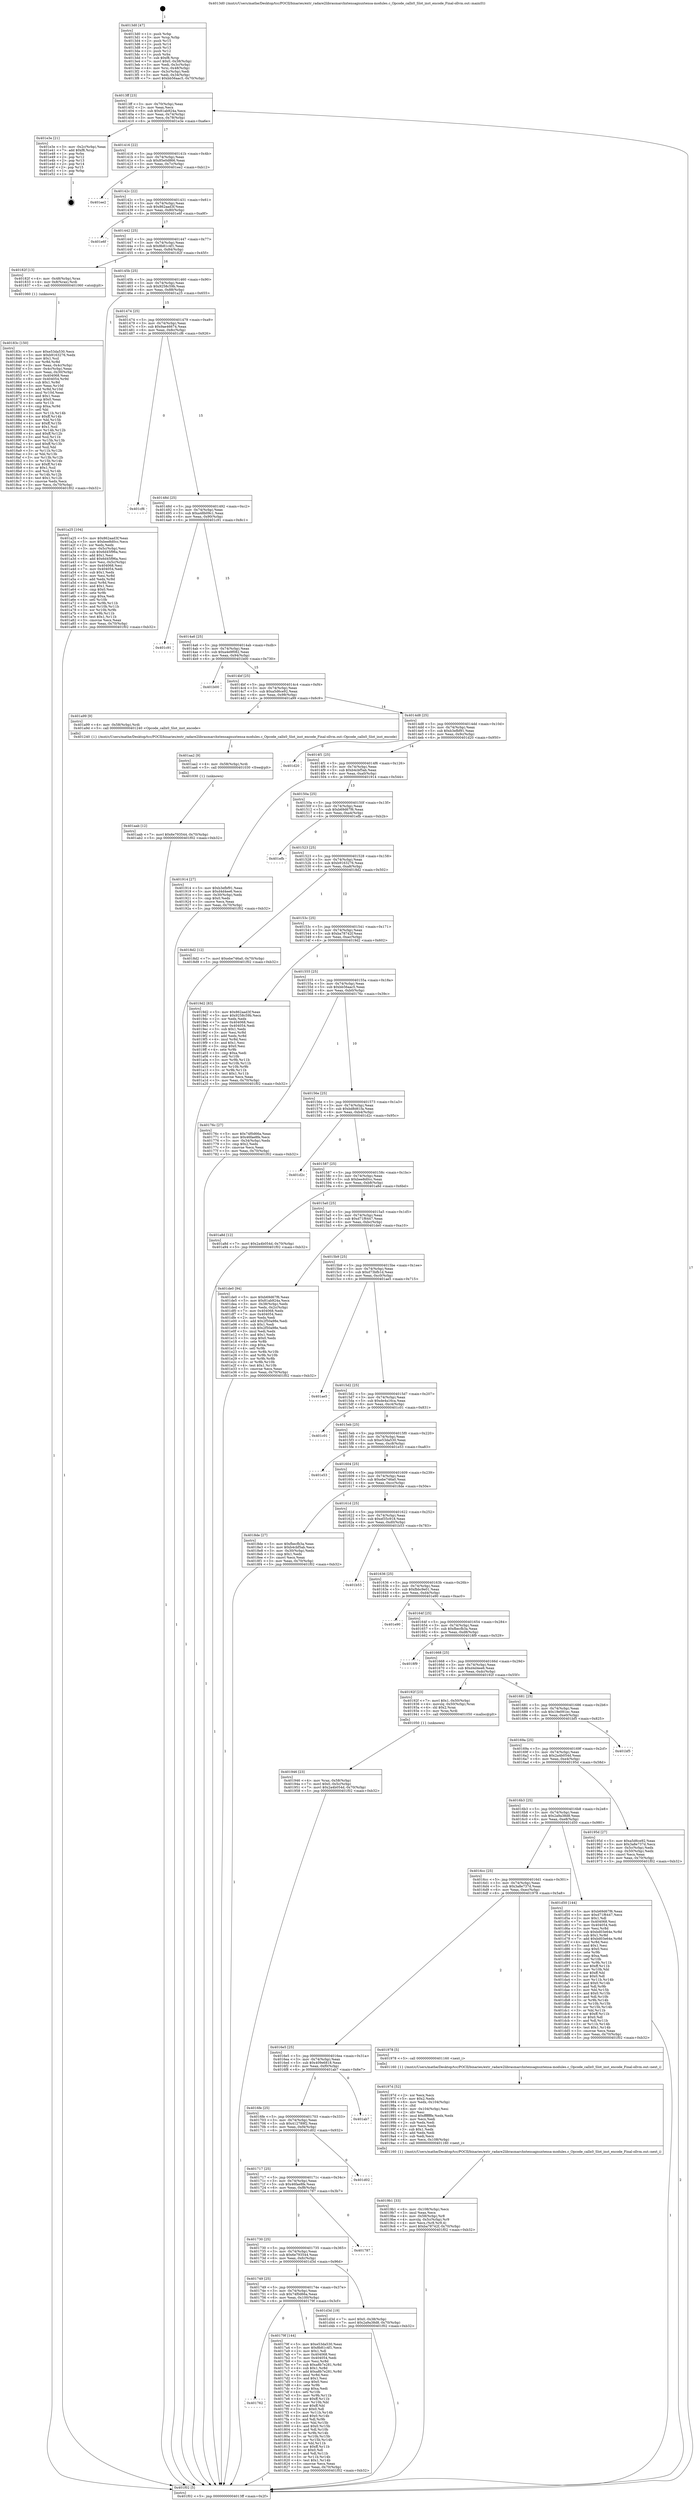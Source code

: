 digraph "0x4013d0" {
  label = "0x4013d0 (/mnt/c/Users/mathe/Desktop/tcc/POCII/binaries/extr_radare2librasmarchxtensagnuxtensa-modules.c_Opcode_callx0_Slot_inst_encode_Final-ollvm.out::main(0))"
  labelloc = "t"
  node[shape=record]

  Entry [label="",width=0.3,height=0.3,shape=circle,fillcolor=black,style=filled]
  "0x4013ff" [label="{
     0x4013ff [23]\l
     | [instrs]\l
     &nbsp;&nbsp;0x4013ff \<+3\>: mov -0x70(%rbp),%eax\l
     &nbsp;&nbsp;0x401402 \<+2\>: mov %eax,%ecx\l
     &nbsp;&nbsp;0x401404 \<+6\>: sub $0x81ab924a,%ecx\l
     &nbsp;&nbsp;0x40140a \<+3\>: mov %eax,-0x74(%rbp)\l
     &nbsp;&nbsp;0x40140d \<+3\>: mov %ecx,-0x78(%rbp)\l
     &nbsp;&nbsp;0x401410 \<+6\>: je 0000000000401e3e \<main+0xa6e\>\l
  }"]
  "0x401e3e" [label="{
     0x401e3e [21]\l
     | [instrs]\l
     &nbsp;&nbsp;0x401e3e \<+3\>: mov -0x2c(%rbp),%eax\l
     &nbsp;&nbsp;0x401e41 \<+7\>: add $0xf8,%rsp\l
     &nbsp;&nbsp;0x401e48 \<+1\>: pop %rbx\l
     &nbsp;&nbsp;0x401e49 \<+2\>: pop %r12\l
     &nbsp;&nbsp;0x401e4b \<+2\>: pop %r13\l
     &nbsp;&nbsp;0x401e4d \<+2\>: pop %r14\l
     &nbsp;&nbsp;0x401e4f \<+2\>: pop %r15\l
     &nbsp;&nbsp;0x401e51 \<+1\>: pop %rbp\l
     &nbsp;&nbsp;0x401e52 \<+1\>: ret\l
  }"]
  "0x401416" [label="{
     0x401416 [22]\l
     | [instrs]\l
     &nbsp;&nbsp;0x401416 \<+5\>: jmp 000000000040141b \<main+0x4b\>\l
     &nbsp;&nbsp;0x40141b \<+3\>: mov -0x74(%rbp),%eax\l
     &nbsp;&nbsp;0x40141e \<+5\>: sub $0x85e0d866,%eax\l
     &nbsp;&nbsp;0x401423 \<+3\>: mov %eax,-0x7c(%rbp)\l
     &nbsp;&nbsp;0x401426 \<+6\>: je 0000000000401ee2 \<main+0xb12\>\l
  }"]
  Exit [label="",width=0.3,height=0.3,shape=circle,fillcolor=black,style=filled,peripheries=2]
  "0x401ee2" [label="{
     0x401ee2\l
  }", style=dashed]
  "0x40142c" [label="{
     0x40142c [22]\l
     | [instrs]\l
     &nbsp;&nbsp;0x40142c \<+5\>: jmp 0000000000401431 \<main+0x61\>\l
     &nbsp;&nbsp;0x401431 \<+3\>: mov -0x74(%rbp),%eax\l
     &nbsp;&nbsp;0x401434 \<+5\>: sub $0x862aad3f,%eax\l
     &nbsp;&nbsp;0x401439 \<+3\>: mov %eax,-0x80(%rbp)\l
     &nbsp;&nbsp;0x40143c \<+6\>: je 0000000000401e6f \<main+0xa9f\>\l
  }"]
  "0x401aab" [label="{
     0x401aab [12]\l
     | [instrs]\l
     &nbsp;&nbsp;0x401aab \<+7\>: movl $0x6e793544,-0x70(%rbp)\l
     &nbsp;&nbsp;0x401ab2 \<+5\>: jmp 0000000000401f02 \<main+0xb32\>\l
  }"]
  "0x401e6f" [label="{
     0x401e6f\l
  }", style=dashed]
  "0x401442" [label="{
     0x401442 [25]\l
     | [instrs]\l
     &nbsp;&nbsp;0x401442 \<+5\>: jmp 0000000000401447 \<main+0x77\>\l
     &nbsp;&nbsp;0x401447 \<+3\>: mov -0x74(%rbp),%eax\l
     &nbsp;&nbsp;0x40144a \<+5\>: sub $0x8b81c4f1,%eax\l
     &nbsp;&nbsp;0x40144f \<+6\>: mov %eax,-0x84(%rbp)\l
     &nbsp;&nbsp;0x401455 \<+6\>: je 000000000040182f \<main+0x45f\>\l
  }"]
  "0x401aa2" [label="{
     0x401aa2 [9]\l
     | [instrs]\l
     &nbsp;&nbsp;0x401aa2 \<+4\>: mov -0x58(%rbp),%rdi\l
     &nbsp;&nbsp;0x401aa6 \<+5\>: call 0000000000401030 \<free@plt\>\l
     | [calls]\l
     &nbsp;&nbsp;0x401030 \{1\} (unknown)\l
  }"]
  "0x40182f" [label="{
     0x40182f [13]\l
     | [instrs]\l
     &nbsp;&nbsp;0x40182f \<+4\>: mov -0x48(%rbp),%rax\l
     &nbsp;&nbsp;0x401833 \<+4\>: mov 0x8(%rax),%rdi\l
     &nbsp;&nbsp;0x401837 \<+5\>: call 0000000000401060 \<atoi@plt\>\l
     | [calls]\l
     &nbsp;&nbsp;0x401060 \{1\} (unknown)\l
  }"]
  "0x40145b" [label="{
     0x40145b [25]\l
     | [instrs]\l
     &nbsp;&nbsp;0x40145b \<+5\>: jmp 0000000000401460 \<main+0x90\>\l
     &nbsp;&nbsp;0x401460 \<+3\>: mov -0x74(%rbp),%eax\l
     &nbsp;&nbsp;0x401463 \<+5\>: sub $0x9258c59b,%eax\l
     &nbsp;&nbsp;0x401468 \<+6\>: mov %eax,-0x88(%rbp)\l
     &nbsp;&nbsp;0x40146e \<+6\>: je 0000000000401a25 \<main+0x655\>\l
  }"]
  "0x4019b1" [label="{
     0x4019b1 [33]\l
     | [instrs]\l
     &nbsp;&nbsp;0x4019b1 \<+6\>: mov -0x108(%rbp),%ecx\l
     &nbsp;&nbsp;0x4019b7 \<+3\>: imul %eax,%ecx\l
     &nbsp;&nbsp;0x4019ba \<+4\>: mov -0x58(%rbp),%r8\l
     &nbsp;&nbsp;0x4019be \<+4\>: movslq -0x5c(%rbp),%r9\l
     &nbsp;&nbsp;0x4019c2 \<+4\>: mov %ecx,(%r8,%r9,4)\l
     &nbsp;&nbsp;0x4019c6 \<+7\>: movl $0xba78742f,-0x70(%rbp)\l
     &nbsp;&nbsp;0x4019cd \<+5\>: jmp 0000000000401f02 \<main+0xb32\>\l
  }"]
  "0x401a25" [label="{
     0x401a25 [104]\l
     | [instrs]\l
     &nbsp;&nbsp;0x401a25 \<+5\>: mov $0x862aad3f,%eax\l
     &nbsp;&nbsp;0x401a2a \<+5\>: mov $0xbee8d0cc,%ecx\l
     &nbsp;&nbsp;0x401a2f \<+2\>: xor %edx,%edx\l
     &nbsp;&nbsp;0x401a31 \<+3\>: mov -0x5c(%rbp),%esi\l
     &nbsp;&nbsp;0x401a34 \<+6\>: sub $0x6d45f96a,%esi\l
     &nbsp;&nbsp;0x401a3a \<+3\>: add $0x1,%esi\l
     &nbsp;&nbsp;0x401a3d \<+6\>: add $0x6d45f96a,%esi\l
     &nbsp;&nbsp;0x401a43 \<+3\>: mov %esi,-0x5c(%rbp)\l
     &nbsp;&nbsp;0x401a46 \<+7\>: mov 0x404068,%esi\l
     &nbsp;&nbsp;0x401a4d \<+7\>: mov 0x404054,%edi\l
     &nbsp;&nbsp;0x401a54 \<+3\>: sub $0x1,%edx\l
     &nbsp;&nbsp;0x401a57 \<+3\>: mov %esi,%r8d\l
     &nbsp;&nbsp;0x401a5a \<+3\>: add %edx,%r8d\l
     &nbsp;&nbsp;0x401a5d \<+4\>: imul %r8d,%esi\l
     &nbsp;&nbsp;0x401a61 \<+3\>: and $0x1,%esi\l
     &nbsp;&nbsp;0x401a64 \<+3\>: cmp $0x0,%esi\l
     &nbsp;&nbsp;0x401a67 \<+4\>: sete %r9b\l
     &nbsp;&nbsp;0x401a6b \<+3\>: cmp $0xa,%edi\l
     &nbsp;&nbsp;0x401a6e \<+4\>: setl %r10b\l
     &nbsp;&nbsp;0x401a72 \<+3\>: mov %r9b,%r11b\l
     &nbsp;&nbsp;0x401a75 \<+3\>: and %r10b,%r11b\l
     &nbsp;&nbsp;0x401a78 \<+3\>: xor %r10b,%r9b\l
     &nbsp;&nbsp;0x401a7b \<+3\>: or %r9b,%r11b\l
     &nbsp;&nbsp;0x401a7e \<+4\>: test $0x1,%r11b\l
     &nbsp;&nbsp;0x401a82 \<+3\>: cmovne %ecx,%eax\l
     &nbsp;&nbsp;0x401a85 \<+3\>: mov %eax,-0x70(%rbp)\l
     &nbsp;&nbsp;0x401a88 \<+5\>: jmp 0000000000401f02 \<main+0xb32\>\l
  }"]
  "0x401474" [label="{
     0x401474 [25]\l
     | [instrs]\l
     &nbsp;&nbsp;0x401474 \<+5\>: jmp 0000000000401479 \<main+0xa9\>\l
     &nbsp;&nbsp;0x401479 \<+3\>: mov -0x74(%rbp),%eax\l
     &nbsp;&nbsp;0x40147c \<+5\>: sub $0x9ae46674,%eax\l
     &nbsp;&nbsp;0x401481 \<+6\>: mov %eax,-0x8c(%rbp)\l
     &nbsp;&nbsp;0x401487 \<+6\>: je 0000000000401cf6 \<main+0x926\>\l
  }"]
  "0x40197d" [label="{
     0x40197d [52]\l
     | [instrs]\l
     &nbsp;&nbsp;0x40197d \<+2\>: xor %ecx,%ecx\l
     &nbsp;&nbsp;0x40197f \<+5\>: mov $0x2,%edx\l
     &nbsp;&nbsp;0x401984 \<+6\>: mov %edx,-0x104(%rbp)\l
     &nbsp;&nbsp;0x40198a \<+1\>: cltd\l
     &nbsp;&nbsp;0x40198b \<+6\>: mov -0x104(%rbp),%esi\l
     &nbsp;&nbsp;0x401991 \<+2\>: idiv %esi\l
     &nbsp;&nbsp;0x401993 \<+6\>: imul $0xfffffffe,%edx,%edx\l
     &nbsp;&nbsp;0x401999 \<+2\>: mov %ecx,%edi\l
     &nbsp;&nbsp;0x40199b \<+2\>: sub %edx,%edi\l
     &nbsp;&nbsp;0x40199d \<+2\>: mov %ecx,%edx\l
     &nbsp;&nbsp;0x40199f \<+3\>: sub $0x1,%edx\l
     &nbsp;&nbsp;0x4019a2 \<+2\>: add %edx,%edi\l
     &nbsp;&nbsp;0x4019a4 \<+2\>: sub %edi,%ecx\l
     &nbsp;&nbsp;0x4019a6 \<+6\>: mov %ecx,-0x108(%rbp)\l
     &nbsp;&nbsp;0x4019ac \<+5\>: call 0000000000401160 \<next_i\>\l
     | [calls]\l
     &nbsp;&nbsp;0x401160 \{1\} (/mnt/c/Users/mathe/Desktop/tcc/POCII/binaries/extr_radare2librasmarchxtensagnuxtensa-modules.c_Opcode_callx0_Slot_inst_encode_Final-ollvm.out::next_i)\l
  }"]
  "0x401cf6" [label="{
     0x401cf6\l
  }", style=dashed]
  "0x40148d" [label="{
     0x40148d [25]\l
     | [instrs]\l
     &nbsp;&nbsp;0x40148d \<+5\>: jmp 0000000000401492 \<main+0xc2\>\l
     &nbsp;&nbsp;0x401492 \<+3\>: mov -0x74(%rbp),%eax\l
     &nbsp;&nbsp;0x401495 \<+5\>: sub $0xa48b09c1,%eax\l
     &nbsp;&nbsp;0x40149a \<+6\>: mov %eax,-0x90(%rbp)\l
     &nbsp;&nbsp;0x4014a0 \<+6\>: je 0000000000401c91 \<main+0x8c1\>\l
  }"]
  "0x401946" [label="{
     0x401946 [23]\l
     | [instrs]\l
     &nbsp;&nbsp;0x401946 \<+4\>: mov %rax,-0x58(%rbp)\l
     &nbsp;&nbsp;0x40194a \<+7\>: movl $0x0,-0x5c(%rbp)\l
     &nbsp;&nbsp;0x401951 \<+7\>: movl $0x2a4b054d,-0x70(%rbp)\l
     &nbsp;&nbsp;0x401958 \<+5\>: jmp 0000000000401f02 \<main+0xb32\>\l
  }"]
  "0x401c91" [label="{
     0x401c91\l
  }", style=dashed]
  "0x4014a6" [label="{
     0x4014a6 [25]\l
     | [instrs]\l
     &nbsp;&nbsp;0x4014a6 \<+5\>: jmp 00000000004014ab \<main+0xdb\>\l
     &nbsp;&nbsp;0x4014ab \<+3\>: mov -0x74(%rbp),%eax\l
     &nbsp;&nbsp;0x4014ae \<+5\>: sub $0xa4e9f082,%eax\l
     &nbsp;&nbsp;0x4014b3 \<+6\>: mov %eax,-0x94(%rbp)\l
     &nbsp;&nbsp;0x4014b9 \<+6\>: je 0000000000401b00 \<main+0x730\>\l
  }"]
  "0x40183c" [label="{
     0x40183c [150]\l
     | [instrs]\l
     &nbsp;&nbsp;0x40183c \<+5\>: mov $0xe53da530,%ecx\l
     &nbsp;&nbsp;0x401841 \<+5\>: mov $0xb9163276,%edx\l
     &nbsp;&nbsp;0x401846 \<+3\>: mov $0x1,%sil\l
     &nbsp;&nbsp;0x401849 \<+3\>: xor %r8d,%r8d\l
     &nbsp;&nbsp;0x40184c \<+3\>: mov %eax,-0x4c(%rbp)\l
     &nbsp;&nbsp;0x40184f \<+3\>: mov -0x4c(%rbp),%eax\l
     &nbsp;&nbsp;0x401852 \<+3\>: mov %eax,-0x30(%rbp)\l
     &nbsp;&nbsp;0x401855 \<+7\>: mov 0x404068,%eax\l
     &nbsp;&nbsp;0x40185c \<+8\>: mov 0x404054,%r9d\l
     &nbsp;&nbsp;0x401864 \<+4\>: sub $0x1,%r8d\l
     &nbsp;&nbsp;0x401868 \<+3\>: mov %eax,%r10d\l
     &nbsp;&nbsp;0x40186b \<+3\>: add %r8d,%r10d\l
     &nbsp;&nbsp;0x40186e \<+4\>: imul %r10d,%eax\l
     &nbsp;&nbsp;0x401872 \<+3\>: and $0x1,%eax\l
     &nbsp;&nbsp;0x401875 \<+3\>: cmp $0x0,%eax\l
     &nbsp;&nbsp;0x401878 \<+4\>: sete %r11b\l
     &nbsp;&nbsp;0x40187c \<+4\>: cmp $0xa,%r9d\l
     &nbsp;&nbsp;0x401880 \<+3\>: setl %bl\l
     &nbsp;&nbsp;0x401883 \<+3\>: mov %r11b,%r14b\l
     &nbsp;&nbsp;0x401886 \<+4\>: xor $0xff,%r14b\l
     &nbsp;&nbsp;0x40188a \<+3\>: mov %bl,%r15b\l
     &nbsp;&nbsp;0x40188d \<+4\>: xor $0xff,%r15b\l
     &nbsp;&nbsp;0x401891 \<+4\>: xor $0x1,%sil\l
     &nbsp;&nbsp;0x401895 \<+3\>: mov %r14b,%r12b\l
     &nbsp;&nbsp;0x401898 \<+4\>: and $0xff,%r12b\l
     &nbsp;&nbsp;0x40189c \<+3\>: and %sil,%r11b\l
     &nbsp;&nbsp;0x40189f \<+3\>: mov %r15b,%r13b\l
     &nbsp;&nbsp;0x4018a2 \<+4\>: and $0xff,%r13b\l
     &nbsp;&nbsp;0x4018a6 \<+3\>: and %sil,%bl\l
     &nbsp;&nbsp;0x4018a9 \<+3\>: or %r11b,%r12b\l
     &nbsp;&nbsp;0x4018ac \<+3\>: or %bl,%r13b\l
     &nbsp;&nbsp;0x4018af \<+3\>: xor %r13b,%r12b\l
     &nbsp;&nbsp;0x4018b2 \<+3\>: or %r15b,%r14b\l
     &nbsp;&nbsp;0x4018b5 \<+4\>: xor $0xff,%r14b\l
     &nbsp;&nbsp;0x4018b9 \<+4\>: or $0x1,%sil\l
     &nbsp;&nbsp;0x4018bd \<+3\>: and %sil,%r14b\l
     &nbsp;&nbsp;0x4018c0 \<+3\>: or %r14b,%r12b\l
     &nbsp;&nbsp;0x4018c3 \<+4\>: test $0x1,%r12b\l
     &nbsp;&nbsp;0x4018c7 \<+3\>: cmovne %edx,%ecx\l
     &nbsp;&nbsp;0x4018ca \<+3\>: mov %ecx,-0x70(%rbp)\l
     &nbsp;&nbsp;0x4018cd \<+5\>: jmp 0000000000401f02 \<main+0xb32\>\l
  }"]
  "0x401b00" [label="{
     0x401b00\l
  }", style=dashed]
  "0x4014bf" [label="{
     0x4014bf [25]\l
     | [instrs]\l
     &nbsp;&nbsp;0x4014bf \<+5\>: jmp 00000000004014c4 \<main+0xf4\>\l
     &nbsp;&nbsp;0x4014c4 \<+3\>: mov -0x74(%rbp),%eax\l
     &nbsp;&nbsp;0x4014c7 \<+5\>: sub $0xa5d6ce92,%eax\l
     &nbsp;&nbsp;0x4014cc \<+6\>: mov %eax,-0x98(%rbp)\l
     &nbsp;&nbsp;0x4014d2 \<+6\>: je 0000000000401a99 \<main+0x6c9\>\l
  }"]
  "0x401762" [label="{
     0x401762\l
  }", style=dashed]
  "0x401a99" [label="{
     0x401a99 [9]\l
     | [instrs]\l
     &nbsp;&nbsp;0x401a99 \<+4\>: mov -0x58(%rbp),%rdi\l
     &nbsp;&nbsp;0x401a9d \<+5\>: call 0000000000401240 \<Opcode_callx0_Slot_inst_encode\>\l
     | [calls]\l
     &nbsp;&nbsp;0x401240 \{1\} (/mnt/c/Users/mathe/Desktop/tcc/POCII/binaries/extr_radare2librasmarchxtensagnuxtensa-modules.c_Opcode_callx0_Slot_inst_encode_Final-ollvm.out::Opcode_callx0_Slot_inst_encode)\l
  }"]
  "0x4014d8" [label="{
     0x4014d8 [25]\l
     | [instrs]\l
     &nbsp;&nbsp;0x4014d8 \<+5\>: jmp 00000000004014dd \<main+0x10d\>\l
     &nbsp;&nbsp;0x4014dd \<+3\>: mov -0x74(%rbp),%eax\l
     &nbsp;&nbsp;0x4014e0 \<+5\>: sub $0xb3efbf91,%eax\l
     &nbsp;&nbsp;0x4014e5 \<+6\>: mov %eax,-0x9c(%rbp)\l
     &nbsp;&nbsp;0x4014eb \<+6\>: je 0000000000401d20 \<main+0x950\>\l
  }"]
  "0x40179f" [label="{
     0x40179f [144]\l
     | [instrs]\l
     &nbsp;&nbsp;0x40179f \<+5\>: mov $0xe53da530,%eax\l
     &nbsp;&nbsp;0x4017a4 \<+5\>: mov $0x8b81c4f1,%ecx\l
     &nbsp;&nbsp;0x4017a9 \<+2\>: mov $0x1,%dl\l
     &nbsp;&nbsp;0x4017ab \<+7\>: mov 0x404068,%esi\l
     &nbsp;&nbsp;0x4017b2 \<+7\>: mov 0x404054,%edi\l
     &nbsp;&nbsp;0x4017b9 \<+3\>: mov %esi,%r8d\l
     &nbsp;&nbsp;0x4017bc \<+7\>: sub $0xa8b7e281,%r8d\l
     &nbsp;&nbsp;0x4017c3 \<+4\>: sub $0x1,%r8d\l
     &nbsp;&nbsp;0x4017c7 \<+7\>: add $0xa8b7e281,%r8d\l
     &nbsp;&nbsp;0x4017ce \<+4\>: imul %r8d,%esi\l
     &nbsp;&nbsp;0x4017d2 \<+3\>: and $0x1,%esi\l
     &nbsp;&nbsp;0x4017d5 \<+3\>: cmp $0x0,%esi\l
     &nbsp;&nbsp;0x4017d8 \<+4\>: sete %r9b\l
     &nbsp;&nbsp;0x4017dc \<+3\>: cmp $0xa,%edi\l
     &nbsp;&nbsp;0x4017df \<+4\>: setl %r10b\l
     &nbsp;&nbsp;0x4017e3 \<+3\>: mov %r9b,%r11b\l
     &nbsp;&nbsp;0x4017e6 \<+4\>: xor $0xff,%r11b\l
     &nbsp;&nbsp;0x4017ea \<+3\>: mov %r10b,%bl\l
     &nbsp;&nbsp;0x4017ed \<+3\>: xor $0xff,%bl\l
     &nbsp;&nbsp;0x4017f0 \<+3\>: xor $0x0,%dl\l
     &nbsp;&nbsp;0x4017f3 \<+3\>: mov %r11b,%r14b\l
     &nbsp;&nbsp;0x4017f6 \<+4\>: and $0x0,%r14b\l
     &nbsp;&nbsp;0x4017fa \<+3\>: and %dl,%r9b\l
     &nbsp;&nbsp;0x4017fd \<+3\>: mov %bl,%r15b\l
     &nbsp;&nbsp;0x401800 \<+4\>: and $0x0,%r15b\l
     &nbsp;&nbsp;0x401804 \<+3\>: and %dl,%r10b\l
     &nbsp;&nbsp;0x401807 \<+3\>: or %r9b,%r14b\l
     &nbsp;&nbsp;0x40180a \<+3\>: or %r10b,%r15b\l
     &nbsp;&nbsp;0x40180d \<+3\>: xor %r15b,%r14b\l
     &nbsp;&nbsp;0x401810 \<+3\>: or %bl,%r11b\l
     &nbsp;&nbsp;0x401813 \<+4\>: xor $0xff,%r11b\l
     &nbsp;&nbsp;0x401817 \<+3\>: or $0x0,%dl\l
     &nbsp;&nbsp;0x40181a \<+3\>: and %dl,%r11b\l
     &nbsp;&nbsp;0x40181d \<+3\>: or %r11b,%r14b\l
     &nbsp;&nbsp;0x401820 \<+4\>: test $0x1,%r14b\l
     &nbsp;&nbsp;0x401824 \<+3\>: cmovne %ecx,%eax\l
     &nbsp;&nbsp;0x401827 \<+3\>: mov %eax,-0x70(%rbp)\l
     &nbsp;&nbsp;0x40182a \<+5\>: jmp 0000000000401f02 \<main+0xb32\>\l
  }"]
  "0x401d20" [label="{
     0x401d20\l
  }", style=dashed]
  "0x4014f1" [label="{
     0x4014f1 [25]\l
     | [instrs]\l
     &nbsp;&nbsp;0x4014f1 \<+5\>: jmp 00000000004014f6 \<main+0x126\>\l
     &nbsp;&nbsp;0x4014f6 \<+3\>: mov -0x74(%rbp),%eax\l
     &nbsp;&nbsp;0x4014f9 \<+5\>: sub $0xb4cbf5ab,%eax\l
     &nbsp;&nbsp;0x4014fe \<+6\>: mov %eax,-0xa0(%rbp)\l
     &nbsp;&nbsp;0x401504 \<+6\>: je 0000000000401914 \<main+0x544\>\l
  }"]
  "0x401749" [label="{
     0x401749 [25]\l
     | [instrs]\l
     &nbsp;&nbsp;0x401749 \<+5\>: jmp 000000000040174e \<main+0x37e\>\l
     &nbsp;&nbsp;0x40174e \<+3\>: mov -0x74(%rbp),%eax\l
     &nbsp;&nbsp;0x401751 \<+5\>: sub $0x74f0d66a,%eax\l
     &nbsp;&nbsp;0x401756 \<+6\>: mov %eax,-0x100(%rbp)\l
     &nbsp;&nbsp;0x40175c \<+6\>: je 000000000040179f \<main+0x3cf\>\l
  }"]
  "0x401914" [label="{
     0x401914 [27]\l
     | [instrs]\l
     &nbsp;&nbsp;0x401914 \<+5\>: mov $0xb3efbf91,%eax\l
     &nbsp;&nbsp;0x401919 \<+5\>: mov $0xd4d4ee6,%ecx\l
     &nbsp;&nbsp;0x40191e \<+3\>: mov -0x30(%rbp),%edx\l
     &nbsp;&nbsp;0x401921 \<+3\>: cmp $0x0,%edx\l
     &nbsp;&nbsp;0x401924 \<+3\>: cmove %ecx,%eax\l
     &nbsp;&nbsp;0x401927 \<+3\>: mov %eax,-0x70(%rbp)\l
     &nbsp;&nbsp;0x40192a \<+5\>: jmp 0000000000401f02 \<main+0xb32\>\l
  }"]
  "0x40150a" [label="{
     0x40150a [25]\l
     | [instrs]\l
     &nbsp;&nbsp;0x40150a \<+5\>: jmp 000000000040150f \<main+0x13f\>\l
     &nbsp;&nbsp;0x40150f \<+3\>: mov -0x74(%rbp),%eax\l
     &nbsp;&nbsp;0x401512 \<+5\>: sub $0xb69d67f6,%eax\l
     &nbsp;&nbsp;0x401517 \<+6\>: mov %eax,-0xa4(%rbp)\l
     &nbsp;&nbsp;0x40151d \<+6\>: je 0000000000401efb \<main+0xb2b\>\l
  }"]
  "0x401d3d" [label="{
     0x401d3d [19]\l
     | [instrs]\l
     &nbsp;&nbsp;0x401d3d \<+7\>: movl $0x0,-0x38(%rbp)\l
     &nbsp;&nbsp;0x401d44 \<+7\>: movl $0x2a9a38d8,-0x70(%rbp)\l
     &nbsp;&nbsp;0x401d4b \<+5\>: jmp 0000000000401f02 \<main+0xb32\>\l
  }"]
  "0x401efb" [label="{
     0x401efb\l
  }", style=dashed]
  "0x401523" [label="{
     0x401523 [25]\l
     | [instrs]\l
     &nbsp;&nbsp;0x401523 \<+5\>: jmp 0000000000401528 \<main+0x158\>\l
     &nbsp;&nbsp;0x401528 \<+3\>: mov -0x74(%rbp),%eax\l
     &nbsp;&nbsp;0x40152b \<+5\>: sub $0xb9163276,%eax\l
     &nbsp;&nbsp;0x401530 \<+6\>: mov %eax,-0xa8(%rbp)\l
     &nbsp;&nbsp;0x401536 \<+6\>: je 00000000004018d2 \<main+0x502\>\l
  }"]
  "0x401730" [label="{
     0x401730 [25]\l
     | [instrs]\l
     &nbsp;&nbsp;0x401730 \<+5\>: jmp 0000000000401735 \<main+0x365\>\l
     &nbsp;&nbsp;0x401735 \<+3\>: mov -0x74(%rbp),%eax\l
     &nbsp;&nbsp;0x401738 \<+5\>: sub $0x6e793544,%eax\l
     &nbsp;&nbsp;0x40173d \<+6\>: mov %eax,-0xfc(%rbp)\l
     &nbsp;&nbsp;0x401743 \<+6\>: je 0000000000401d3d \<main+0x96d\>\l
  }"]
  "0x4018d2" [label="{
     0x4018d2 [12]\l
     | [instrs]\l
     &nbsp;&nbsp;0x4018d2 \<+7\>: movl $0xebe746a0,-0x70(%rbp)\l
     &nbsp;&nbsp;0x4018d9 \<+5\>: jmp 0000000000401f02 \<main+0xb32\>\l
  }"]
  "0x40153c" [label="{
     0x40153c [25]\l
     | [instrs]\l
     &nbsp;&nbsp;0x40153c \<+5\>: jmp 0000000000401541 \<main+0x171\>\l
     &nbsp;&nbsp;0x401541 \<+3\>: mov -0x74(%rbp),%eax\l
     &nbsp;&nbsp;0x401544 \<+5\>: sub $0xba78742f,%eax\l
     &nbsp;&nbsp;0x401549 \<+6\>: mov %eax,-0xac(%rbp)\l
     &nbsp;&nbsp;0x40154f \<+6\>: je 00000000004019d2 \<main+0x602\>\l
  }"]
  "0x401787" [label="{
     0x401787\l
  }", style=dashed]
  "0x4019d2" [label="{
     0x4019d2 [83]\l
     | [instrs]\l
     &nbsp;&nbsp;0x4019d2 \<+5\>: mov $0x862aad3f,%eax\l
     &nbsp;&nbsp;0x4019d7 \<+5\>: mov $0x9258c59b,%ecx\l
     &nbsp;&nbsp;0x4019dc \<+2\>: xor %edx,%edx\l
     &nbsp;&nbsp;0x4019de \<+7\>: mov 0x404068,%esi\l
     &nbsp;&nbsp;0x4019e5 \<+7\>: mov 0x404054,%edi\l
     &nbsp;&nbsp;0x4019ec \<+3\>: sub $0x1,%edx\l
     &nbsp;&nbsp;0x4019ef \<+3\>: mov %esi,%r8d\l
     &nbsp;&nbsp;0x4019f2 \<+3\>: add %edx,%r8d\l
     &nbsp;&nbsp;0x4019f5 \<+4\>: imul %r8d,%esi\l
     &nbsp;&nbsp;0x4019f9 \<+3\>: and $0x1,%esi\l
     &nbsp;&nbsp;0x4019fc \<+3\>: cmp $0x0,%esi\l
     &nbsp;&nbsp;0x4019ff \<+4\>: sete %r9b\l
     &nbsp;&nbsp;0x401a03 \<+3\>: cmp $0xa,%edi\l
     &nbsp;&nbsp;0x401a06 \<+4\>: setl %r10b\l
     &nbsp;&nbsp;0x401a0a \<+3\>: mov %r9b,%r11b\l
     &nbsp;&nbsp;0x401a0d \<+3\>: and %r10b,%r11b\l
     &nbsp;&nbsp;0x401a10 \<+3\>: xor %r10b,%r9b\l
     &nbsp;&nbsp;0x401a13 \<+3\>: or %r9b,%r11b\l
     &nbsp;&nbsp;0x401a16 \<+4\>: test $0x1,%r11b\l
     &nbsp;&nbsp;0x401a1a \<+3\>: cmovne %ecx,%eax\l
     &nbsp;&nbsp;0x401a1d \<+3\>: mov %eax,-0x70(%rbp)\l
     &nbsp;&nbsp;0x401a20 \<+5\>: jmp 0000000000401f02 \<main+0xb32\>\l
  }"]
  "0x401555" [label="{
     0x401555 [25]\l
     | [instrs]\l
     &nbsp;&nbsp;0x401555 \<+5\>: jmp 000000000040155a \<main+0x18a\>\l
     &nbsp;&nbsp;0x40155a \<+3\>: mov -0x74(%rbp),%eax\l
     &nbsp;&nbsp;0x40155d \<+5\>: sub $0xbb56aac5,%eax\l
     &nbsp;&nbsp;0x401562 \<+6\>: mov %eax,-0xb0(%rbp)\l
     &nbsp;&nbsp;0x401568 \<+6\>: je 000000000040176c \<main+0x39c\>\l
  }"]
  "0x401717" [label="{
     0x401717 [25]\l
     | [instrs]\l
     &nbsp;&nbsp;0x401717 \<+5\>: jmp 000000000040171c \<main+0x34c\>\l
     &nbsp;&nbsp;0x40171c \<+3\>: mov -0x74(%rbp),%eax\l
     &nbsp;&nbsp;0x40171f \<+5\>: sub $0x46fae8fe,%eax\l
     &nbsp;&nbsp;0x401724 \<+6\>: mov %eax,-0xf8(%rbp)\l
     &nbsp;&nbsp;0x40172a \<+6\>: je 0000000000401787 \<main+0x3b7\>\l
  }"]
  "0x40176c" [label="{
     0x40176c [27]\l
     | [instrs]\l
     &nbsp;&nbsp;0x40176c \<+5\>: mov $0x74f0d66a,%eax\l
     &nbsp;&nbsp;0x401771 \<+5\>: mov $0x46fae8fe,%ecx\l
     &nbsp;&nbsp;0x401776 \<+3\>: mov -0x34(%rbp),%edx\l
     &nbsp;&nbsp;0x401779 \<+3\>: cmp $0x2,%edx\l
     &nbsp;&nbsp;0x40177c \<+3\>: cmovne %ecx,%eax\l
     &nbsp;&nbsp;0x40177f \<+3\>: mov %eax,-0x70(%rbp)\l
     &nbsp;&nbsp;0x401782 \<+5\>: jmp 0000000000401f02 \<main+0xb32\>\l
  }"]
  "0x40156e" [label="{
     0x40156e [25]\l
     | [instrs]\l
     &nbsp;&nbsp;0x40156e \<+5\>: jmp 0000000000401573 \<main+0x1a3\>\l
     &nbsp;&nbsp;0x401573 \<+3\>: mov -0x74(%rbp),%eax\l
     &nbsp;&nbsp;0x401576 \<+5\>: sub $0xbd8d61fa,%eax\l
     &nbsp;&nbsp;0x40157b \<+6\>: mov %eax,-0xb4(%rbp)\l
     &nbsp;&nbsp;0x401581 \<+6\>: je 0000000000401d2c \<main+0x95c\>\l
  }"]
  "0x401f02" [label="{
     0x401f02 [5]\l
     | [instrs]\l
     &nbsp;&nbsp;0x401f02 \<+5\>: jmp 00000000004013ff \<main+0x2f\>\l
  }"]
  "0x4013d0" [label="{
     0x4013d0 [47]\l
     | [instrs]\l
     &nbsp;&nbsp;0x4013d0 \<+1\>: push %rbp\l
     &nbsp;&nbsp;0x4013d1 \<+3\>: mov %rsp,%rbp\l
     &nbsp;&nbsp;0x4013d4 \<+2\>: push %r15\l
     &nbsp;&nbsp;0x4013d6 \<+2\>: push %r14\l
     &nbsp;&nbsp;0x4013d8 \<+2\>: push %r13\l
     &nbsp;&nbsp;0x4013da \<+2\>: push %r12\l
     &nbsp;&nbsp;0x4013dc \<+1\>: push %rbx\l
     &nbsp;&nbsp;0x4013dd \<+7\>: sub $0xf8,%rsp\l
     &nbsp;&nbsp;0x4013e4 \<+7\>: movl $0x0,-0x38(%rbp)\l
     &nbsp;&nbsp;0x4013eb \<+3\>: mov %edi,-0x3c(%rbp)\l
     &nbsp;&nbsp;0x4013ee \<+4\>: mov %rsi,-0x48(%rbp)\l
     &nbsp;&nbsp;0x4013f2 \<+3\>: mov -0x3c(%rbp),%edi\l
     &nbsp;&nbsp;0x4013f5 \<+3\>: mov %edi,-0x34(%rbp)\l
     &nbsp;&nbsp;0x4013f8 \<+7\>: movl $0xbb56aac5,-0x70(%rbp)\l
  }"]
  "0x401d02" [label="{
     0x401d02\l
  }", style=dashed]
  "0x401d2c" [label="{
     0x401d2c\l
  }", style=dashed]
  "0x401587" [label="{
     0x401587 [25]\l
     | [instrs]\l
     &nbsp;&nbsp;0x401587 \<+5\>: jmp 000000000040158c \<main+0x1bc\>\l
     &nbsp;&nbsp;0x40158c \<+3\>: mov -0x74(%rbp),%eax\l
     &nbsp;&nbsp;0x40158f \<+5\>: sub $0xbee8d0cc,%eax\l
     &nbsp;&nbsp;0x401594 \<+6\>: mov %eax,-0xb8(%rbp)\l
     &nbsp;&nbsp;0x40159a \<+6\>: je 0000000000401a8d \<main+0x6bd\>\l
  }"]
  "0x4016fe" [label="{
     0x4016fe [25]\l
     | [instrs]\l
     &nbsp;&nbsp;0x4016fe \<+5\>: jmp 0000000000401703 \<main+0x333\>\l
     &nbsp;&nbsp;0x401703 \<+3\>: mov -0x74(%rbp),%eax\l
     &nbsp;&nbsp;0x401706 \<+5\>: sub $0x412789f2,%eax\l
     &nbsp;&nbsp;0x40170b \<+6\>: mov %eax,-0xf4(%rbp)\l
     &nbsp;&nbsp;0x401711 \<+6\>: je 0000000000401d02 \<main+0x932\>\l
  }"]
  "0x401a8d" [label="{
     0x401a8d [12]\l
     | [instrs]\l
     &nbsp;&nbsp;0x401a8d \<+7\>: movl $0x2a4b054d,-0x70(%rbp)\l
     &nbsp;&nbsp;0x401a94 \<+5\>: jmp 0000000000401f02 \<main+0xb32\>\l
  }"]
  "0x4015a0" [label="{
     0x4015a0 [25]\l
     | [instrs]\l
     &nbsp;&nbsp;0x4015a0 \<+5\>: jmp 00000000004015a5 \<main+0x1d5\>\l
     &nbsp;&nbsp;0x4015a5 \<+3\>: mov -0x74(%rbp),%eax\l
     &nbsp;&nbsp;0x4015a8 \<+5\>: sub $0xd71f6447,%eax\l
     &nbsp;&nbsp;0x4015ad \<+6\>: mov %eax,-0xbc(%rbp)\l
     &nbsp;&nbsp;0x4015b3 \<+6\>: je 0000000000401de0 \<main+0xa10\>\l
  }"]
  "0x401ab7" [label="{
     0x401ab7\l
  }", style=dashed]
  "0x401de0" [label="{
     0x401de0 [94]\l
     | [instrs]\l
     &nbsp;&nbsp;0x401de0 \<+5\>: mov $0xb69d67f6,%eax\l
     &nbsp;&nbsp;0x401de5 \<+5\>: mov $0x81ab924a,%ecx\l
     &nbsp;&nbsp;0x401dea \<+3\>: mov -0x38(%rbp),%edx\l
     &nbsp;&nbsp;0x401ded \<+3\>: mov %edx,-0x2c(%rbp)\l
     &nbsp;&nbsp;0x401df0 \<+7\>: mov 0x404068,%edx\l
     &nbsp;&nbsp;0x401df7 \<+7\>: mov 0x404054,%esi\l
     &nbsp;&nbsp;0x401dfe \<+2\>: mov %edx,%edi\l
     &nbsp;&nbsp;0x401e00 \<+6\>: add $0x2f50a98e,%edi\l
     &nbsp;&nbsp;0x401e06 \<+3\>: sub $0x1,%edi\l
     &nbsp;&nbsp;0x401e09 \<+6\>: sub $0x2f50a98e,%edi\l
     &nbsp;&nbsp;0x401e0f \<+3\>: imul %edi,%edx\l
     &nbsp;&nbsp;0x401e12 \<+3\>: and $0x1,%edx\l
     &nbsp;&nbsp;0x401e15 \<+3\>: cmp $0x0,%edx\l
     &nbsp;&nbsp;0x401e18 \<+4\>: sete %r8b\l
     &nbsp;&nbsp;0x401e1c \<+3\>: cmp $0xa,%esi\l
     &nbsp;&nbsp;0x401e1f \<+4\>: setl %r9b\l
     &nbsp;&nbsp;0x401e23 \<+3\>: mov %r8b,%r10b\l
     &nbsp;&nbsp;0x401e26 \<+3\>: and %r9b,%r10b\l
     &nbsp;&nbsp;0x401e29 \<+3\>: xor %r9b,%r8b\l
     &nbsp;&nbsp;0x401e2c \<+3\>: or %r8b,%r10b\l
     &nbsp;&nbsp;0x401e2f \<+4\>: test $0x1,%r10b\l
     &nbsp;&nbsp;0x401e33 \<+3\>: cmovne %ecx,%eax\l
     &nbsp;&nbsp;0x401e36 \<+3\>: mov %eax,-0x70(%rbp)\l
     &nbsp;&nbsp;0x401e39 \<+5\>: jmp 0000000000401f02 \<main+0xb32\>\l
  }"]
  "0x4015b9" [label="{
     0x4015b9 [25]\l
     | [instrs]\l
     &nbsp;&nbsp;0x4015b9 \<+5\>: jmp 00000000004015be \<main+0x1ee\>\l
     &nbsp;&nbsp;0x4015be \<+3\>: mov -0x74(%rbp),%eax\l
     &nbsp;&nbsp;0x4015c1 \<+5\>: sub $0xd73bfb1d,%eax\l
     &nbsp;&nbsp;0x4015c6 \<+6\>: mov %eax,-0xc0(%rbp)\l
     &nbsp;&nbsp;0x4015cc \<+6\>: je 0000000000401ae5 \<main+0x715\>\l
  }"]
  "0x4016e5" [label="{
     0x4016e5 [25]\l
     | [instrs]\l
     &nbsp;&nbsp;0x4016e5 \<+5\>: jmp 00000000004016ea \<main+0x31a\>\l
     &nbsp;&nbsp;0x4016ea \<+3\>: mov -0x74(%rbp),%eax\l
     &nbsp;&nbsp;0x4016ed \<+5\>: sub $0x409e6818,%eax\l
     &nbsp;&nbsp;0x4016f2 \<+6\>: mov %eax,-0xf0(%rbp)\l
     &nbsp;&nbsp;0x4016f8 \<+6\>: je 0000000000401ab7 \<main+0x6e7\>\l
  }"]
  "0x401ae5" [label="{
     0x401ae5\l
  }", style=dashed]
  "0x4015d2" [label="{
     0x4015d2 [25]\l
     | [instrs]\l
     &nbsp;&nbsp;0x4015d2 \<+5\>: jmp 00000000004015d7 \<main+0x207\>\l
     &nbsp;&nbsp;0x4015d7 \<+3\>: mov -0x74(%rbp),%eax\l
     &nbsp;&nbsp;0x4015da \<+5\>: sub $0xde4a16ca,%eax\l
     &nbsp;&nbsp;0x4015df \<+6\>: mov %eax,-0xc4(%rbp)\l
     &nbsp;&nbsp;0x4015e5 \<+6\>: je 0000000000401c01 \<main+0x831\>\l
  }"]
  "0x401978" [label="{
     0x401978 [5]\l
     | [instrs]\l
     &nbsp;&nbsp;0x401978 \<+5\>: call 0000000000401160 \<next_i\>\l
     | [calls]\l
     &nbsp;&nbsp;0x401160 \{1\} (/mnt/c/Users/mathe/Desktop/tcc/POCII/binaries/extr_radare2librasmarchxtensagnuxtensa-modules.c_Opcode_callx0_Slot_inst_encode_Final-ollvm.out::next_i)\l
  }"]
  "0x401c01" [label="{
     0x401c01\l
  }", style=dashed]
  "0x4015eb" [label="{
     0x4015eb [25]\l
     | [instrs]\l
     &nbsp;&nbsp;0x4015eb \<+5\>: jmp 00000000004015f0 \<main+0x220\>\l
     &nbsp;&nbsp;0x4015f0 \<+3\>: mov -0x74(%rbp),%eax\l
     &nbsp;&nbsp;0x4015f3 \<+5\>: sub $0xe53da530,%eax\l
     &nbsp;&nbsp;0x4015f8 \<+6\>: mov %eax,-0xc8(%rbp)\l
     &nbsp;&nbsp;0x4015fe \<+6\>: je 0000000000401e53 \<main+0xa83\>\l
  }"]
  "0x4016cc" [label="{
     0x4016cc [25]\l
     | [instrs]\l
     &nbsp;&nbsp;0x4016cc \<+5\>: jmp 00000000004016d1 \<main+0x301\>\l
     &nbsp;&nbsp;0x4016d1 \<+3\>: mov -0x74(%rbp),%eax\l
     &nbsp;&nbsp;0x4016d4 \<+5\>: sub $0x3a8e737d,%eax\l
     &nbsp;&nbsp;0x4016d9 \<+6\>: mov %eax,-0xec(%rbp)\l
     &nbsp;&nbsp;0x4016df \<+6\>: je 0000000000401978 \<main+0x5a8\>\l
  }"]
  "0x401e53" [label="{
     0x401e53\l
  }", style=dashed]
  "0x401604" [label="{
     0x401604 [25]\l
     | [instrs]\l
     &nbsp;&nbsp;0x401604 \<+5\>: jmp 0000000000401609 \<main+0x239\>\l
     &nbsp;&nbsp;0x401609 \<+3\>: mov -0x74(%rbp),%eax\l
     &nbsp;&nbsp;0x40160c \<+5\>: sub $0xebe746a0,%eax\l
     &nbsp;&nbsp;0x401611 \<+6\>: mov %eax,-0xcc(%rbp)\l
     &nbsp;&nbsp;0x401617 \<+6\>: je 00000000004018de \<main+0x50e\>\l
  }"]
  "0x401d50" [label="{
     0x401d50 [144]\l
     | [instrs]\l
     &nbsp;&nbsp;0x401d50 \<+5\>: mov $0xb69d67f6,%eax\l
     &nbsp;&nbsp;0x401d55 \<+5\>: mov $0xd71f6447,%ecx\l
     &nbsp;&nbsp;0x401d5a \<+2\>: mov $0x1,%dl\l
     &nbsp;&nbsp;0x401d5c \<+7\>: mov 0x404068,%esi\l
     &nbsp;&nbsp;0x401d63 \<+7\>: mov 0x404054,%edi\l
     &nbsp;&nbsp;0x401d6a \<+3\>: mov %esi,%r8d\l
     &nbsp;&nbsp;0x401d6d \<+7\>: sub $0xbd03e64e,%r8d\l
     &nbsp;&nbsp;0x401d74 \<+4\>: sub $0x1,%r8d\l
     &nbsp;&nbsp;0x401d78 \<+7\>: add $0xbd03e64e,%r8d\l
     &nbsp;&nbsp;0x401d7f \<+4\>: imul %r8d,%esi\l
     &nbsp;&nbsp;0x401d83 \<+3\>: and $0x1,%esi\l
     &nbsp;&nbsp;0x401d86 \<+3\>: cmp $0x0,%esi\l
     &nbsp;&nbsp;0x401d89 \<+4\>: sete %r9b\l
     &nbsp;&nbsp;0x401d8d \<+3\>: cmp $0xa,%edi\l
     &nbsp;&nbsp;0x401d90 \<+4\>: setl %r10b\l
     &nbsp;&nbsp;0x401d94 \<+3\>: mov %r9b,%r11b\l
     &nbsp;&nbsp;0x401d97 \<+4\>: xor $0xff,%r11b\l
     &nbsp;&nbsp;0x401d9b \<+3\>: mov %r10b,%bl\l
     &nbsp;&nbsp;0x401d9e \<+3\>: xor $0xff,%bl\l
     &nbsp;&nbsp;0x401da1 \<+3\>: xor $0x0,%dl\l
     &nbsp;&nbsp;0x401da4 \<+3\>: mov %r11b,%r14b\l
     &nbsp;&nbsp;0x401da7 \<+4\>: and $0x0,%r14b\l
     &nbsp;&nbsp;0x401dab \<+3\>: and %dl,%r9b\l
     &nbsp;&nbsp;0x401dae \<+3\>: mov %bl,%r15b\l
     &nbsp;&nbsp;0x401db1 \<+4\>: and $0x0,%r15b\l
     &nbsp;&nbsp;0x401db5 \<+3\>: and %dl,%r10b\l
     &nbsp;&nbsp;0x401db8 \<+3\>: or %r9b,%r14b\l
     &nbsp;&nbsp;0x401dbb \<+3\>: or %r10b,%r15b\l
     &nbsp;&nbsp;0x401dbe \<+3\>: xor %r15b,%r14b\l
     &nbsp;&nbsp;0x401dc1 \<+3\>: or %bl,%r11b\l
     &nbsp;&nbsp;0x401dc4 \<+4\>: xor $0xff,%r11b\l
     &nbsp;&nbsp;0x401dc8 \<+3\>: or $0x0,%dl\l
     &nbsp;&nbsp;0x401dcb \<+3\>: and %dl,%r11b\l
     &nbsp;&nbsp;0x401dce \<+3\>: or %r11b,%r14b\l
     &nbsp;&nbsp;0x401dd1 \<+4\>: test $0x1,%r14b\l
     &nbsp;&nbsp;0x401dd5 \<+3\>: cmovne %ecx,%eax\l
     &nbsp;&nbsp;0x401dd8 \<+3\>: mov %eax,-0x70(%rbp)\l
     &nbsp;&nbsp;0x401ddb \<+5\>: jmp 0000000000401f02 \<main+0xb32\>\l
  }"]
  "0x4018de" [label="{
     0x4018de [27]\l
     | [instrs]\l
     &nbsp;&nbsp;0x4018de \<+5\>: mov $0xfbecfb3a,%eax\l
     &nbsp;&nbsp;0x4018e3 \<+5\>: mov $0xb4cbf5ab,%ecx\l
     &nbsp;&nbsp;0x4018e8 \<+3\>: mov -0x30(%rbp),%edx\l
     &nbsp;&nbsp;0x4018eb \<+3\>: cmp $0x1,%edx\l
     &nbsp;&nbsp;0x4018ee \<+3\>: cmovl %ecx,%eax\l
     &nbsp;&nbsp;0x4018f1 \<+3\>: mov %eax,-0x70(%rbp)\l
     &nbsp;&nbsp;0x4018f4 \<+5\>: jmp 0000000000401f02 \<main+0xb32\>\l
  }"]
  "0x40161d" [label="{
     0x40161d [25]\l
     | [instrs]\l
     &nbsp;&nbsp;0x40161d \<+5\>: jmp 0000000000401622 \<main+0x252\>\l
     &nbsp;&nbsp;0x401622 \<+3\>: mov -0x74(%rbp),%eax\l
     &nbsp;&nbsp;0x401625 \<+5\>: sub $0xef35c918,%eax\l
     &nbsp;&nbsp;0x40162a \<+6\>: mov %eax,-0xd0(%rbp)\l
     &nbsp;&nbsp;0x401630 \<+6\>: je 0000000000401b53 \<main+0x783\>\l
  }"]
  "0x4016b3" [label="{
     0x4016b3 [25]\l
     | [instrs]\l
     &nbsp;&nbsp;0x4016b3 \<+5\>: jmp 00000000004016b8 \<main+0x2e8\>\l
     &nbsp;&nbsp;0x4016b8 \<+3\>: mov -0x74(%rbp),%eax\l
     &nbsp;&nbsp;0x4016bb \<+5\>: sub $0x2a9a38d8,%eax\l
     &nbsp;&nbsp;0x4016c0 \<+6\>: mov %eax,-0xe8(%rbp)\l
     &nbsp;&nbsp;0x4016c6 \<+6\>: je 0000000000401d50 \<main+0x980\>\l
  }"]
  "0x401b53" [label="{
     0x401b53\l
  }", style=dashed]
  "0x401636" [label="{
     0x401636 [25]\l
     | [instrs]\l
     &nbsp;&nbsp;0x401636 \<+5\>: jmp 000000000040163b \<main+0x26b\>\l
     &nbsp;&nbsp;0x40163b \<+3\>: mov -0x74(%rbp),%eax\l
     &nbsp;&nbsp;0x40163e \<+5\>: sub $0xfbbc9e01,%eax\l
     &nbsp;&nbsp;0x401643 \<+6\>: mov %eax,-0xd4(%rbp)\l
     &nbsp;&nbsp;0x401649 \<+6\>: je 0000000000401e90 \<main+0xac0\>\l
  }"]
  "0x40195d" [label="{
     0x40195d [27]\l
     | [instrs]\l
     &nbsp;&nbsp;0x40195d \<+5\>: mov $0xa5d6ce92,%eax\l
     &nbsp;&nbsp;0x401962 \<+5\>: mov $0x3a8e737d,%ecx\l
     &nbsp;&nbsp;0x401967 \<+3\>: mov -0x5c(%rbp),%edx\l
     &nbsp;&nbsp;0x40196a \<+3\>: cmp -0x50(%rbp),%edx\l
     &nbsp;&nbsp;0x40196d \<+3\>: cmovl %ecx,%eax\l
     &nbsp;&nbsp;0x401970 \<+3\>: mov %eax,-0x70(%rbp)\l
     &nbsp;&nbsp;0x401973 \<+5\>: jmp 0000000000401f02 \<main+0xb32\>\l
  }"]
  "0x401e90" [label="{
     0x401e90\l
  }", style=dashed]
  "0x40164f" [label="{
     0x40164f [25]\l
     | [instrs]\l
     &nbsp;&nbsp;0x40164f \<+5\>: jmp 0000000000401654 \<main+0x284\>\l
     &nbsp;&nbsp;0x401654 \<+3\>: mov -0x74(%rbp),%eax\l
     &nbsp;&nbsp;0x401657 \<+5\>: sub $0xfbecfb3a,%eax\l
     &nbsp;&nbsp;0x40165c \<+6\>: mov %eax,-0xd8(%rbp)\l
     &nbsp;&nbsp;0x401662 \<+6\>: je 00000000004018f9 \<main+0x529\>\l
  }"]
  "0x40169a" [label="{
     0x40169a [25]\l
     | [instrs]\l
     &nbsp;&nbsp;0x40169a \<+5\>: jmp 000000000040169f \<main+0x2cf\>\l
     &nbsp;&nbsp;0x40169f \<+3\>: mov -0x74(%rbp),%eax\l
     &nbsp;&nbsp;0x4016a2 \<+5\>: sub $0x2a4b054d,%eax\l
     &nbsp;&nbsp;0x4016a7 \<+6\>: mov %eax,-0xe4(%rbp)\l
     &nbsp;&nbsp;0x4016ad \<+6\>: je 000000000040195d \<main+0x58d\>\l
  }"]
  "0x4018f9" [label="{
     0x4018f9\l
  }", style=dashed]
  "0x401668" [label="{
     0x401668 [25]\l
     | [instrs]\l
     &nbsp;&nbsp;0x401668 \<+5\>: jmp 000000000040166d \<main+0x29d\>\l
     &nbsp;&nbsp;0x40166d \<+3\>: mov -0x74(%rbp),%eax\l
     &nbsp;&nbsp;0x401670 \<+5\>: sub $0xd4d4ee6,%eax\l
     &nbsp;&nbsp;0x401675 \<+6\>: mov %eax,-0xdc(%rbp)\l
     &nbsp;&nbsp;0x40167b \<+6\>: je 000000000040192f \<main+0x55f\>\l
  }"]
  "0x401bf5" [label="{
     0x401bf5\l
  }", style=dashed]
  "0x40192f" [label="{
     0x40192f [23]\l
     | [instrs]\l
     &nbsp;&nbsp;0x40192f \<+7\>: movl $0x1,-0x50(%rbp)\l
     &nbsp;&nbsp;0x401936 \<+4\>: movslq -0x50(%rbp),%rax\l
     &nbsp;&nbsp;0x40193a \<+4\>: shl $0x2,%rax\l
     &nbsp;&nbsp;0x40193e \<+3\>: mov %rax,%rdi\l
     &nbsp;&nbsp;0x401941 \<+5\>: call 0000000000401050 \<malloc@plt\>\l
     | [calls]\l
     &nbsp;&nbsp;0x401050 \{1\} (unknown)\l
  }"]
  "0x401681" [label="{
     0x401681 [25]\l
     | [instrs]\l
     &nbsp;&nbsp;0x401681 \<+5\>: jmp 0000000000401686 \<main+0x2b6\>\l
     &nbsp;&nbsp;0x401686 \<+3\>: mov -0x74(%rbp),%eax\l
     &nbsp;&nbsp;0x401689 \<+5\>: sub $0x19e091ec,%eax\l
     &nbsp;&nbsp;0x40168e \<+6\>: mov %eax,-0xe0(%rbp)\l
     &nbsp;&nbsp;0x401694 \<+6\>: je 0000000000401bf5 \<main+0x825\>\l
  }"]
  Entry -> "0x4013d0" [label=" 1"]
  "0x4013ff" -> "0x401e3e" [label=" 1"]
  "0x4013ff" -> "0x401416" [label=" 17"]
  "0x401e3e" -> Exit [label=" 1"]
  "0x401416" -> "0x401ee2" [label=" 0"]
  "0x401416" -> "0x40142c" [label=" 17"]
  "0x401de0" -> "0x401f02" [label=" 1"]
  "0x40142c" -> "0x401e6f" [label=" 0"]
  "0x40142c" -> "0x401442" [label=" 17"]
  "0x401d50" -> "0x401f02" [label=" 1"]
  "0x401442" -> "0x40182f" [label=" 1"]
  "0x401442" -> "0x40145b" [label=" 16"]
  "0x401d3d" -> "0x401f02" [label=" 1"]
  "0x40145b" -> "0x401a25" [label=" 1"]
  "0x40145b" -> "0x401474" [label=" 15"]
  "0x401aab" -> "0x401f02" [label=" 1"]
  "0x401474" -> "0x401cf6" [label=" 0"]
  "0x401474" -> "0x40148d" [label=" 15"]
  "0x401aa2" -> "0x401aab" [label=" 1"]
  "0x40148d" -> "0x401c91" [label=" 0"]
  "0x40148d" -> "0x4014a6" [label=" 15"]
  "0x401a99" -> "0x401aa2" [label=" 1"]
  "0x4014a6" -> "0x401b00" [label=" 0"]
  "0x4014a6" -> "0x4014bf" [label=" 15"]
  "0x401a8d" -> "0x401f02" [label=" 1"]
  "0x4014bf" -> "0x401a99" [label=" 1"]
  "0x4014bf" -> "0x4014d8" [label=" 14"]
  "0x401a25" -> "0x401f02" [label=" 1"]
  "0x4014d8" -> "0x401d20" [label=" 0"]
  "0x4014d8" -> "0x4014f1" [label=" 14"]
  "0x4019d2" -> "0x401f02" [label=" 1"]
  "0x4014f1" -> "0x401914" [label=" 1"]
  "0x4014f1" -> "0x40150a" [label=" 13"]
  "0x40197d" -> "0x4019b1" [label=" 1"]
  "0x40150a" -> "0x401efb" [label=" 0"]
  "0x40150a" -> "0x401523" [label=" 13"]
  "0x401978" -> "0x40197d" [label=" 1"]
  "0x401523" -> "0x4018d2" [label=" 1"]
  "0x401523" -> "0x40153c" [label=" 12"]
  "0x401946" -> "0x401f02" [label=" 1"]
  "0x40153c" -> "0x4019d2" [label=" 1"]
  "0x40153c" -> "0x401555" [label=" 11"]
  "0x40192f" -> "0x401946" [label=" 1"]
  "0x401555" -> "0x40176c" [label=" 1"]
  "0x401555" -> "0x40156e" [label=" 10"]
  "0x40176c" -> "0x401f02" [label=" 1"]
  "0x4013d0" -> "0x4013ff" [label=" 1"]
  "0x401f02" -> "0x4013ff" [label=" 17"]
  "0x4018de" -> "0x401f02" [label=" 1"]
  "0x40156e" -> "0x401d2c" [label=" 0"]
  "0x40156e" -> "0x401587" [label=" 10"]
  "0x4018d2" -> "0x401f02" [label=" 1"]
  "0x401587" -> "0x401a8d" [label=" 1"]
  "0x401587" -> "0x4015a0" [label=" 9"]
  "0x40182f" -> "0x40183c" [label=" 1"]
  "0x4015a0" -> "0x401de0" [label=" 1"]
  "0x4015a0" -> "0x4015b9" [label=" 8"]
  "0x40179f" -> "0x401f02" [label=" 1"]
  "0x4015b9" -> "0x401ae5" [label=" 0"]
  "0x4015b9" -> "0x4015d2" [label=" 8"]
  "0x401749" -> "0x40179f" [label=" 1"]
  "0x4015d2" -> "0x401c01" [label=" 0"]
  "0x4015d2" -> "0x4015eb" [label=" 8"]
  "0x4019b1" -> "0x401f02" [label=" 1"]
  "0x4015eb" -> "0x401e53" [label=" 0"]
  "0x4015eb" -> "0x401604" [label=" 8"]
  "0x401730" -> "0x401d3d" [label=" 1"]
  "0x401604" -> "0x4018de" [label=" 1"]
  "0x401604" -> "0x40161d" [label=" 7"]
  "0x40195d" -> "0x401f02" [label=" 2"]
  "0x40161d" -> "0x401b53" [label=" 0"]
  "0x40161d" -> "0x401636" [label=" 7"]
  "0x401717" -> "0x401787" [label=" 0"]
  "0x401636" -> "0x401e90" [label=" 0"]
  "0x401636" -> "0x40164f" [label=" 7"]
  "0x401914" -> "0x401f02" [label=" 1"]
  "0x40164f" -> "0x4018f9" [label=" 0"]
  "0x40164f" -> "0x401668" [label=" 7"]
  "0x4016fe" -> "0x401d02" [label=" 0"]
  "0x401668" -> "0x40192f" [label=" 1"]
  "0x401668" -> "0x401681" [label=" 6"]
  "0x40183c" -> "0x401f02" [label=" 1"]
  "0x401681" -> "0x401bf5" [label=" 0"]
  "0x401681" -> "0x40169a" [label=" 6"]
  "0x4016fe" -> "0x401717" [label=" 2"]
  "0x40169a" -> "0x40195d" [label=" 2"]
  "0x40169a" -> "0x4016b3" [label=" 4"]
  "0x401717" -> "0x401730" [label=" 2"]
  "0x4016b3" -> "0x401d50" [label=" 1"]
  "0x4016b3" -> "0x4016cc" [label=" 3"]
  "0x401730" -> "0x401749" [label=" 1"]
  "0x4016cc" -> "0x401978" [label=" 1"]
  "0x4016cc" -> "0x4016e5" [label=" 2"]
  "0x401749" -> "0x401762" [label=" 0"]
  "0x4016e5" -> "0x401ab7" [label=" 0"]
  "0x4016e5" -> "0x4016fe" [label=" 2"]
}
